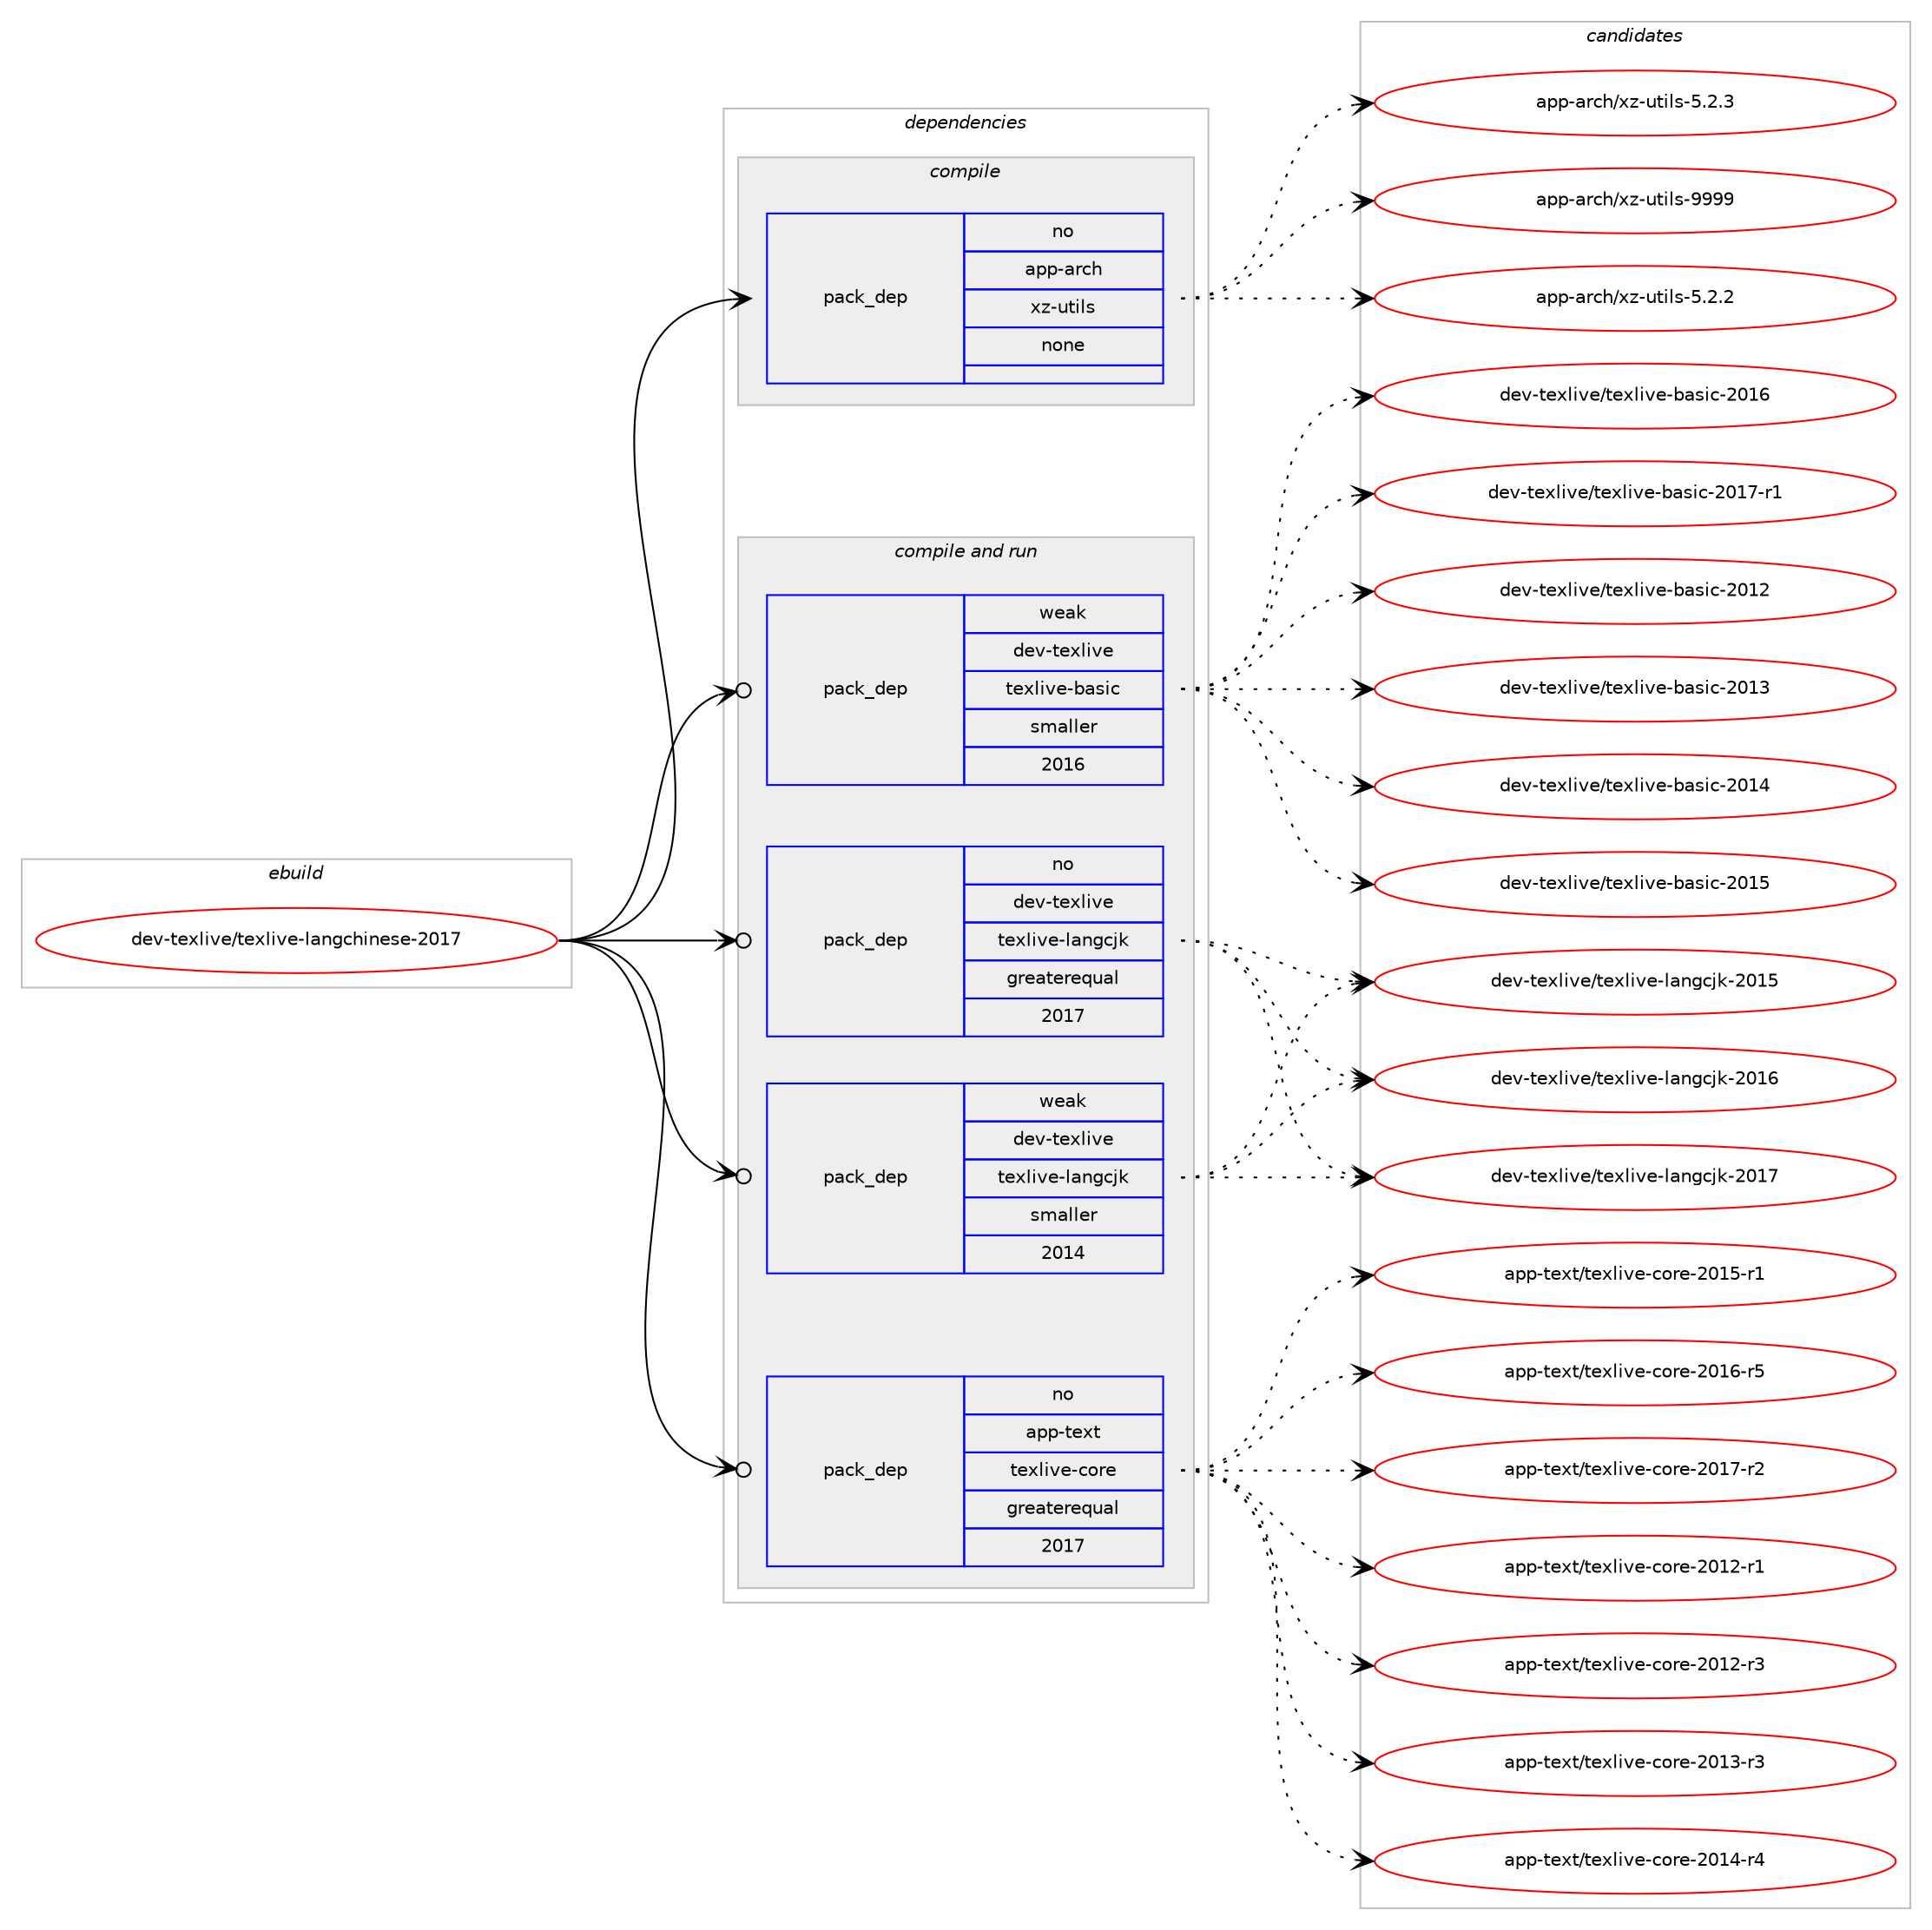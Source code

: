 digraph prolog {

# *************
# Graph options
# *************

newrank=true;
concentrate=true;
compound=true;
graph [rankdir=LR,fontname=Helvetica,fontsize=10,ranksep=1.5];#, ranksep=2.5, nodesep=0.2];
edge  [arrowhead=vee];
node  [fontname=Helvetica,fontsize=10];

# **********
# The ebuild
# **********

subgraph cluster_leftcol {
color=gray;
rank=same;
label=<<i>ebuild</i>>;
id [label="dev-texlive/texlive-langchinese-2017", color=red, width=4, href="../dev-texlive/texlive-langchinese-2017.svg"];
}

# ****************
# The dependencies
# ****************

subgraph cluster_midcol {
color=gray;
label=<<i>dependencies</i>>;
subgraph cluster_compile {
fillcolor="#eeeeee";
style=filled;
label=<<i>compile</i>>;
subgraph pack199164 {
dependency280518 [label=<<TABLE BORDER="0" CELLBORDER="1" CELLSPACING="0" CELLPADDING="4" WIDTH="220"><TR><TD ROWSPAN="6" CELLPADDING="30">pack_dep</TD></TR><TR><TD WIDTH="110">no</TD></TR><TR><TD>app-arch</TD></TR><TR><TD>xz-utils</TD></TR><TR><TD>none</TD></TR><TR><TD></TD></TR></TABLE>>, shape=none, color=blue];
}
id:e -> dependency280518:w [weight=20,style="solid",arrowhead="vee"];
}
subgraph cluster_compileandrun {
fillcolor="#eeeeee";
style=filled;
label=<<i>compile and run</i>>;
subgraph pack199165 {
dependency280519 [label=<<TABLE BORDER="0" CELLBORDER="1" CELLSPACING="0" CELLPADDING="4" WIDTH="220"><TR><TD ROWSPAN="6" CELLPADDING="30">pack_dep</TD></TR><TR><TD WIDTH="110">no</TD></TR><TR><TD>app-text</TD></TR><TR><TD>texlive-core</TD></TR><TR><TD>greaterequal</TD></TR><TR><TD>2017</TD></TR></TABLE>>, shape=none, color=blue];
}
id:e -> dependency280519:w [weight=20,style="solid",arrowhead="odotvee"];
subgraph pack199166 {
dependency280520 [label=<<TABLE BORDER="0" CELLBORDER="1" CELLSPACING="0" CELLPADDING="4" WIDTH="220"><TR><TD ROWSPAN="6" CELLPADDING="30">pack_dep</TD></TR><TR><TD WIDTH="110">no</TD></TR><TR><TD>dev-texlive</TD></TR><TR><TD>texlive-langcjk</TD></TR><TR><TD>greaterequal</TD></TR><TR><TD>2017</TD></TR></TABLE>>, shape=none, color=blue];
}
id:e -> dependency280520:w [weight=20,style="solid",arrowhead="odotvee"];
subgraph pack199167 {
dependency280521 [label=<<TABLE BORDER="0" CELLBORDER="1" CELLSPACING="0" CELLPADDING="4" WIDTH="220"><TR><TD ROWSPAN="6" CELLPADDING="30">pack_dep</TD></TR><TR><TD WIDTH="110">weak</TD></TR><TR><TD>dev-texlive</TD></TR><TR><TD>texlive-basic</TD></TR><TR><TD>smaller</TD></TR><TR><TD>2016</TD></TR></TABLE>>, shape=none, color=blue];
}
id:e -> dependency280521:w [weight=20,style="solid",arrowhead="odotvee"];
subgraph pack199168 {
dependency280522 [label=<<TABLE BORDER="0" CELLBORDER="1" CELLSPACING="0" CELLPADDING="4" WIDTH="220"><TR><TD ROWSPAN="6" CELLPADDING="30">pack_dep</TD></TR><TR><TD WIDTH="110">weak</TD></TR><TR><TD>dev-texlive</TD></TR><TR><TD>texlive-langcjk</TD></TR><TR><TD>smaller</TD></TR><TR><TD>2014</TD></TR></TABLE>>, shape=none, color=blue];
}
id:e -> dependency280522:w [weight=20,style="solid",arrowhead="odotvee"];
}
subgraph cluster_run {
fillcolor="#eeeeee";
style=filled;
label=<<i>run</i>>;
}
}

# **************
# The candidates
# **************

subgraph cluster_choices {
rank=same;
color=gray;
label=<<i>candidates</i>>;

subgraph choice199164 {
color=black;
nodesep=1;
choice971121124597114991044712012245117116105108115455346504650 [label="app-arch/xz-utils-5.2.2", color=red, width=4,href="../app-arch/xz-utils-5.2.2.svg"];
choice971121124597114991044712012245117116105108115455346504651 [label="app-arch/xz-utils-5.2.3", color=red, width=4,href="../app-arch/xz-utils-5.2.3.svg"];
choice9711211245971149910447120122451171161051081154557575757 [label="app-arch/xz-utils-9999", color=red, width=4,href="../app-arch/xz-utils-9999.svg"];
dependency280518:e -> choice971121124597114991044712012245117116105108115455346504650:w [style=dotted,weight="100"];
dependency280518:e -> choice971121124597114991044712012245117116105108115455346504651:w [style=dotted,weight="100"];
dependency280518:e -> choice9711211245971149910447120122451171161051081154557575757:w [style=dotted,weight="100"];
}
subgraph choice199165 {
color=black;
nodesep=1;
choice971121124511610112011647116101120108105118101459911111410145504849504511449 [label="app-text/texlive-core-2012-r1", color=red, width=4,href="../app-text/texlive-core-2012-r1.svg"];
choice971121124511610112011647116101120108105118101459911111410145504849504511451 [label="app-text/texlive-core-2012-r3", color=red, width=4,href="../app-text/texlive-core-2012-r3.svg"];
choice971121124511610112011647116101120108105118101459911111410145504849514511451 [label="app-text/texlive-core-2013-r3", color=red, width=4,href="../app-text/texlive-core-2013-r3.svg"];
choice971121124511610112011647116101120108105118101459911111410145504849524511452 [label="app-text/texlive-core-2014-r4", color=red, width=4,href="../app-text/texlive-core-2014-r4.svg"];
choice971121124511610112011647116101120108105118101459911111410145504849534511449 [label="app-text/texlive-core-2015-r1", color=red, width=4,href="../app-text/texlive-core-2015-r1.svg"];
choice971121124511610112011647116101120108105118101459911111410145504849544511453 [label="app-text/texlive-core-2016-r5", color=red, width=4,href="../app-text/texlive-core-2016-r5.svg"];
choice971121124511610112011647116101120108105118101459911111410145504849554511450 [label="app-text/texlive-core-2017-r2", color=red, width=4,href="../app-text/texlive-core-2017-r2.svg"];
dependency280519:e -> choice971121124511610112011647116101120108105118101459911111410145504849504511449:w [style=dotted,weight="100"];
dependency280519:e -> choice971121124511610112011647116101120108105118101459911111410145504849504511451:w [style=dotted,weight="100"];
dependency280519:e -> choice971121124511610112011647116101120108105118101459911111410145504849514511451:w [style=dotted,weight="100"];
dependency280519:e -> choice971121124511610112011647116101120108105118101459911111410145504849524511452:w [style=dotted,weight="100"];
dependency280519:e -> choice971121124511610112011647116101120108105118101459911111410145504849534511449:w [style=dotted,weight="100"];
dependency280519:e -> choice971121124511610112011647116101120108105118101459911111410145504849544511453:w [style=dotted,weight="100"];
dependency280519:e -> choice971121124511610112011647116101120108105118101459911111410145504849554511450:w [style=dotted,weight="100"];
}
subgraph choice199166 {
color=black;
nodesep=1;
choice10010111845116101120108105118101471161011201081051181014510897110103991061074550484953 [label="dev-texlive/texlive-langcjk-2015", color=red, width=4,href="../dev-texlive/texlive-langcjk-2015.svg"];
choice10010111845116101120108105118101471161011201081051181014510897110103991061074550484954 [label="dev-texlive/texlive-langcjk-2016", color=red, width=4,href="../dev-texlive/texlive-langcjk-2016.svg"];
choice10010111845116101120108105118101471161011201081051181014510897110103991061074550484955 [label="dev-texlive/texlive-langcjk-2017", color=red, width=4,href="../dev-texlive/texlive-langcjk-2017.svg"];
dependency280520:e -> choice10010111845116101120108105118101471161011201081051181014510897110103991061074550484953:w [style=dotted,weight="100"];
dependency280520:e -> choice10010111845116101120108105118101471161011201081051181014510897110103991061074550484954:w [style=dotted,weight="100"];
dependency280520:e -> choice10010111845116101120108105118101471161011201081051181014510897110103991061074550484955:w [style=dotted,weight="100"];
}
subgraph choice199167 {
color=black;
nodesep=1;
choice1001011184511610112010810511810147116101120108105118101459897115105994550484950 [label="dev-texlive/texlive-basic-2012", color=red, width=4,href="../dev-texlive/texlive-basic-2012.svg"];
choice1001011184511610112010810511810147116101120108105118101459897115105994550484951 [label="dev-texlive/texlive-basic-2013", color=red, width=4,href="../dev-texlive/texlive-basic-2013.svg"];
choice1001011184511610112010810511810147116101120108105118101459897115105994550484952 [label="dev-texlive/texlive-basic-2014", color=red, width=4,href="../dev-texlive/texlive-basic-2014.svg"];
choice1001011184511610112010810511810147116101120108105118101459897115105994550484953 [label="dev-texlive/texlive-basic-2015", color=red, width=4,href="../dev-texlive/texlive-basic-2015.svg"];
choice1001011184511610112010810511810147116101120108105118101459897115105994550484954 [label="dev-texlive/texlive-basic-2016", color=red, width=4,href="../dev-texlive/texlive-basic-2016.svg"];
choice10010111845116101120108105118101471161011201081051181014598971151059945504849554511449 [label="dev-texlive/texlive-basic-2017-r1", color=red, width=4,href="../dev-texlive/texlive-basic-2017-r1.svg"];
dependency280521:e -> choice1001011184511610112010810511810147116101120108105118101459897115105994550484950:w [style=dotted,weight="100"];
dependency280521:e -> choice1001011184511610112010810511810147116101120108105118101459897115105994550484951:w [style=dotted,weight="100"];
dependency280521:e -> choice1001011184511610112010810511810147116101120108105118101459897115105994550484952:w [style=dotted,weight="100"];
dependency280521:e -> choice1001011184511610112010810511810147116101120108105118101459897115105994550484953:w [style=dotted,weight="100"];
dependency280521:e -> choice1001011184511610112010810511810147116101120108105118101459897115105994550484954:w [style=dotted,weight="100"];
dependency280521:e -> choice10010111845116101120108105118101471161011201081051181014598971151059945504849554511449:w [style=dotted,weight="100"];
}
subgraph choice199168 {
color=black;
nodesep=1;
choice10010111845116101120108105118101471161011201081051181014510897110103991061074550484953 [label="dev-texlive/texlive-langcjk-2015", color=red, width=4,href="../dev-texlive/texlive-langcjk-2015.svg"];
choice10010111845116101120108105118101471161011201081051181014510897110103991061074550484954 [label="dev-texlive/texlive-langcjk-2016", color=red, width=4,href="../dev-texlive/texlive-langcjk-2016.svg"];
choice10010111845116101120108105118101471161011201081051181014510897110103991061074550484955 [label="dev-texlive/texlive-langcjk-2017", color=red, width=4,href="../dev-texlive/texlive-langcjk-2017.svg"];
dependency280522:e -> choice10010111845116101120108105118101471161011201081051181014510897110103991061074550484953:w [style=dotted,weight="100"];
dependency280522:e -> choice10010111845116101120108105118101471161011201081051181014510897110103991061074550484954:w [style=dotted,weight="100"];
dependency280522:e -> choice10010111845116101120108105118101471161011201081051181014510897110103991061074550484955:w [style=dotted,weight="100"];
}
}

}
